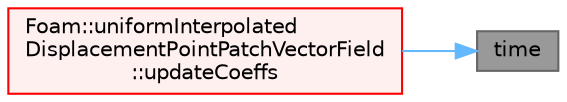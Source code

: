 digraph "time"
{
 // LATEX_PDF_SIZE
  bgcolor="transparent";
  edge [fontname=Helvetica,fontsize=10,labelfontname=Helvetica,labelfontsize=10];
  node [fontname=Helvetica,fontsize=10,shape=box,height=0.2,width=0.4];
  rankdir="RL";
  Node1 [id="Node000001",label="time",height=0.2,width=0.4,color="gray40", fillcolor="grey60", style="filled", fontcolor="black",tooltip=" "];
  Node1 -> Node2 [id="edge1_Node000001_Node000002",dir="back",color="steelblue1",style="solid",tooltip=" "];
  Node2 [id="Node000002",label="Foam::uniformInterpolated\lDisplacementPointPatchVectorField\l::updateCoeffs",height=0.2,width=0.4,color="red", fillcolor="#FFF0F0", style="filled",URL="$classFoam_1_1uniformInterpolatedDisplacementPointPatchVectorField.html#a7e24eafac629d3733181cd942d4c902f",tooltip=" "];
}
